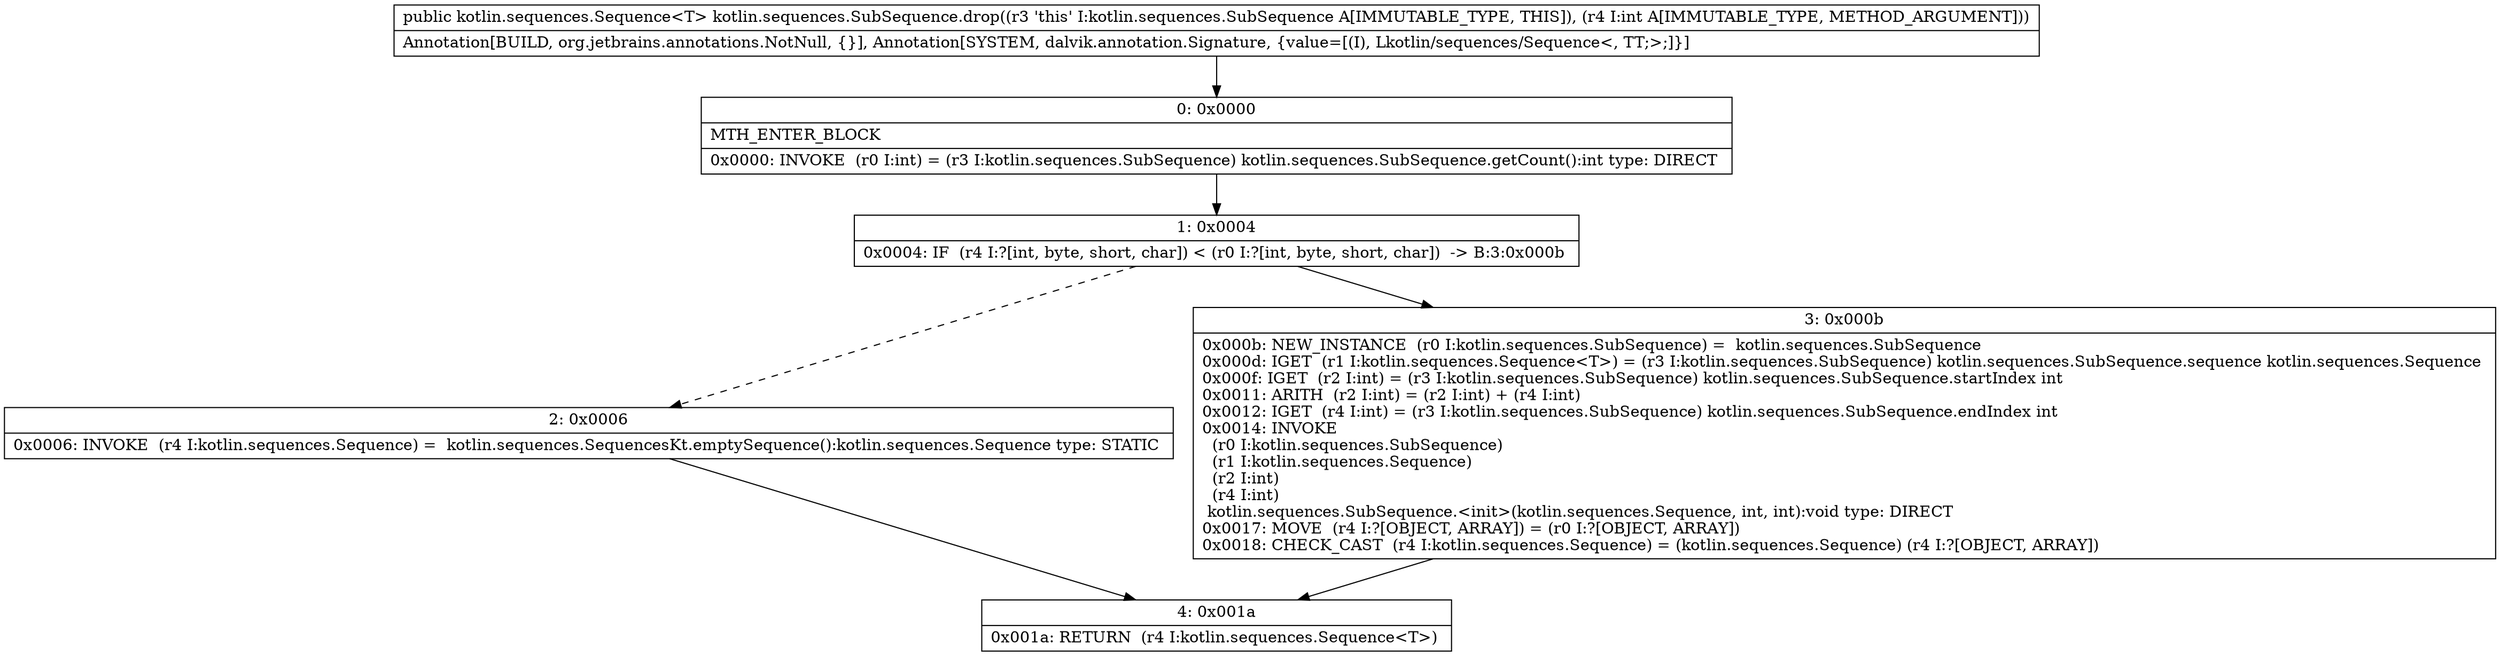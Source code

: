 digraph "CFG forkotlin.sequences.SubSequence.drop(I)Lkotlin\/sequences\/Sequence;" {
Node_0 [shape=record,label="{0\:\ 0x0000|MTH_ENTER_BLOCK\l|0x0000: INVOKE  (r0 I:int) = (r3 I:kotlin.sequences.SubSequence) kotlin.sequences.SubSequence.getCount():int type: DIRECT \l}"];
Node_1 [shape=record,label="{1\:\ 0x0004|0x0004: IF  (r4 I:?[int, byte, short, char]) \< (r0 I:?[int, byte, short, char])  \-\> B:3:0x000b \l}"];
Node_2 [shape=record,label="{2\:\ 0x0006|0x0006: INVOKE  (r4 I:kotlin.sequences.Sequence) =  kotlin.sequences.SequencesKt.emptySequence():kotlin.sequences.Sequence type: STATIC \l}"];
Node_3 [shape=record,label="{3\:\ 0x000b|0x000b: NEW_INSTANCE  (r0 I:kotlin.sequences.SubSequence) =  kotlin.sequences.SubSequence \l0x000d: IGET  (r1 I:kotlin.sequences.Sequence\<T\>) = (r3 I:kotlin.sequences.SubSequence) kotlin.sequences.SubSequence.sequence kotlin.sequences.Sequence \l0x000f: IGET  (r2 I:int) = (r3 I:kotlin.sequences.SubSequence) kotlin.sequences.SubSequence.startIndex int \l0x0011: ARITH  (r2 I:int) = (r2 I:int) + (r4 I:int) \l0x0012: IGET  (r4 I:int) = (r3 I:kotlin.sequences.SubSequence) kotlin.sequences.SubSequence.endIndex int \l0x0014: INVOKE  \l  (r0 I:kotlin.sequences.SubSequence)\l  (r1 I:kotlin.sequences.Sequence)\l  (r2 I:int)\l  (r4 I:int)\l kotlin.sequences.SubSequence.\<init\>(kotlin.sequences.Sequence, int, int):void type: DIRECT \l0x0017: MOVE  (r4 I:?[OBJECT, ARRAY]) = (r0 I:?[OBJECT, ARRAY]) \l0x0018: CHECK_CAST  (r4 I:kotlin.sequences.Sequence) = (kotlin.sequences.Sequence) (r4 I:?[OBJECT, ARRAY]) \l}"];
Node_4 [shape=record,label="{4\:\ 0x001a|0x001a: RETURN  (r4 I:kotlin.sequences.Sequence\<T\>) \l}"];
MethodNode[shape=record,label="{public kotlin.sequences.Sequence\<T\> kotlin.sequences.SubSequence.drop((r3 'this' I:kotlin.sequences.SubSequence A[IMMUTABLE_TYPE, THIS]), (r4 I:int A[IMMUTABLE_TYPE, METHOD_ARGUMENT]))  | Annotation[BUILD, org.jetbrains.annotations.NotNull, \{\}], Annotation[SYSTEM, dalvik.annotation.Signature, \{value=[(I), Lkotlin\/sequences\/Sequence\<, TT;\>;]\}]\l}"];
MethodNode -> Node_0;
Node_0 -> Node_1;
Node_1 -> Node_2[style=dashed];
Node_1 -> Node_3;
Node_2 -> Node_4;
Node_3 -> Node_4;
}

